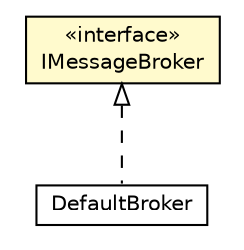 #!/usr/local/bin/dot
#
# Class diagram 
# Generated by UMLGraph version R5_6-24-gf6e263 (http://www.umlgraph.org/)
#

digraph G {
	edge [fontname="Helvetica",fontsize=10,labelfontname="Helvetica",labelfontsize=10];
	node [fontname="Helvetica",fontsize=10,shape=plaintext];
	nodesep=0.25;
	ranksep=0.5;
	// org.universAAL.kinect.adapter.IMessageBroker.IMessageBroker
	c4658878 [label=<<table title="org.universAAL.kinect.adapter.IMessageBroker.IMessageBroker" border="0" cellborder="1" cellspacing="0" cellpadding="2" port="p" bgcolor="lemonChiffon" href="./IMessageBroker.html">
		<tr><td><table border="0" cellspacing="0" cellpadding="1">
<tr><td align="center" balign="center"> &#171;interface&#187; </td></tr>
<tr><td align="center" balign="center"> IMessageBroker </td></tr>
		</table></td></tr>
		</table>>, URL="./IMessageBroker.html", fontname="Helvetica", fontcolor="black", fontsize=10.0];
	// org.universAAL.kinect.adapter.defaultComponents.DefaultBroker
	c4658891 [label=<<table title="org.universAAL.kinect.adapter.defaultComponents.DefaultBroker" border="0" cellborder="1" cellspacing="0" cellpadding="2" port="p" href="../defaultComponents/DefaultBroker.html">
		<tr><td><table border="0" cellspacing="0" cellpadding="1">
<tr><td align="center" balign="center"> DefaultBroker </td></tr>
		</table></td></tr>
		</table>>, URL="../defaultComponents/DefaultBroker.html", fontname="Helvetica", fontcolor="black", fontsize=10.0];
	//org.universAAL.kinect.adapter.defaultComponents.DefaultBroker implements org.universAAL.kinect.adapter.IMessageBroker.IMessageBroker
	c4658878:p -> c4658891:p [dir=back,arrowtail=empty,style=dashed];
}

